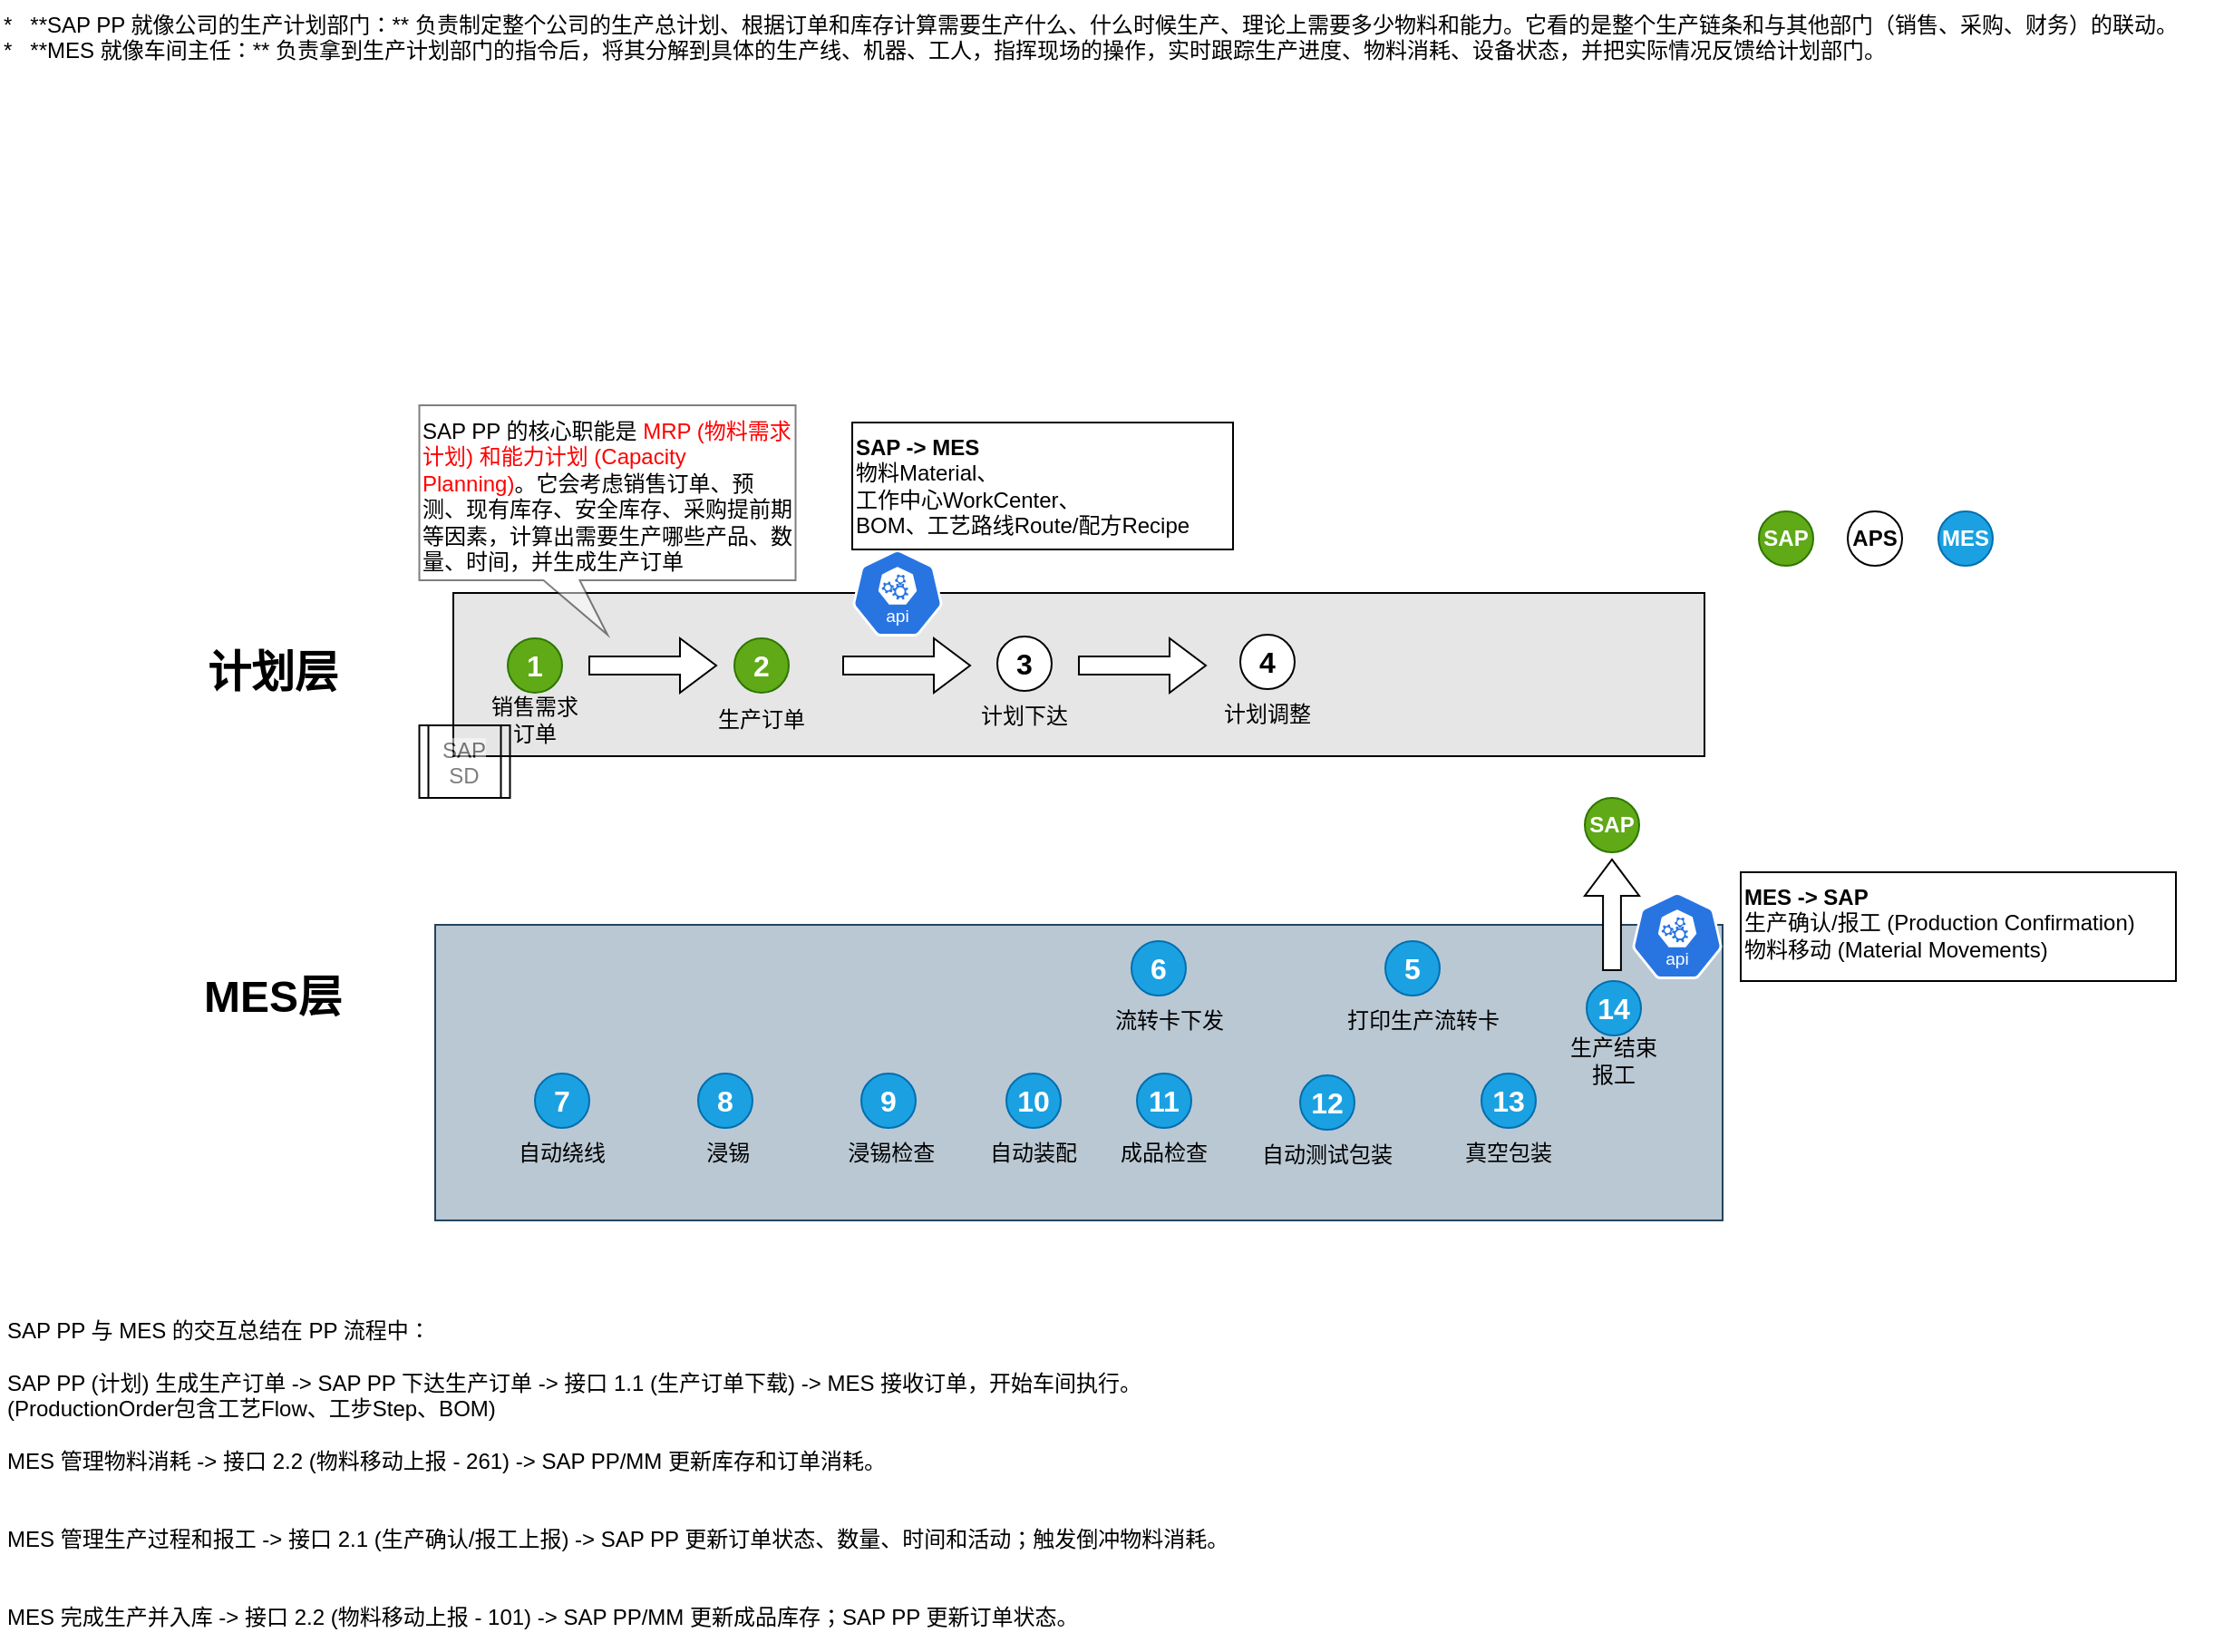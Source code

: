 <mxfile version="26.2.12">
  <diagram name="SAP-MES" id="LYEeIje9SqZyWHTVqlJM">
    <mxGraphModel dx="728" dy="388" grid="1" gridSize="10" guides="1" tooltips="1" connect="1" arrows="1" fold="1" page="1" pageScale="1" pageWidth="850" pageHeight="1100" math="0" shadow="0">
      <root>
        <mxCell id="0" />
        <mxCell id="1" parent="0" />
        <mxCell id="aC4bHIneP-dO9CCa_mvw-2" value="" style="rounded=0;whiteSpace=wrap;html=1;fillColor=#E6E6E6;" parent="1" vertex="1">
          <mxGeometry x="270" y="347" width="690" height="90" as="geometry" />
        </mxCell>
        <mxCell id="aC4bHIneP-dO9CCa_mvw-3" value="计划层" style="text;strokeColor=none;fillColor=none;html=1;fontSize=24;fontStyle=1;verticalAlign=middle;align=center;" parent="1" vertex="1">
          <mxGeometry x="120" y="371" width="100" height="40" as="geometry" />
        </mxCell>
        <mxCell id="aC4bHIneP-dO9CCa_mvw-4" value="" style="html=1;shadow=0;dashed=0;align=center;verticalAlign=middle;shape=mxgraph.arrows2.arrow;dy=0.67;dx=20;notch=0;" parent="1" vertex="1">
          <mxGeometry x="345" y="372" width="70" height="30" as="geometry" />
        </mxCell>
        <mxCell id="aC4bHIneP-dO9CCa_mvw-5" value="" style="group" parent="1" vertex="1" connectable="0">
          <mxGeometry x="285" y="372" width="60" height="70" as="geometry" />
        </mxCell>
        <mxCell id="aC4bHIneP-dO9CCa_mvw-6" value="1" style="ellipse;whiteSpace=wrap;html=1;aspect=fixed;rotation=0;strokeColor=#2D7600;gradientDirection=east;fillColor=#60a917;rounded=0;pointerEvents=0;fontFamily=Helvetica;fontSize=16;spacingTop=4;spacingBottom=4;spacingLeft=4;spacingRight=4;points=[];fontStyle=1;snapToPoint=0;fontColor=#ffffff;" parent="aC4bHIneP-dO9CCa_mvw-5" vertex="1">
          <mxGeometry x="15" width="30" height="30" as="geometry" />
        </mxCell>
        <mxCell id="aC4bHIneP-dO9CCa_mvw-7" value="销售需求订单" style="text;html=1;align=center;verticalAlign=middle;whiteSpace=wrap;rounded=0;" parent="aC4bHIneP-dO9CCa_mvw-5" vertex="1">
          <mxGeometry y="30" width="60" height="30" as="geometry" />
        </mxCell>
        <mxCell id="aC4bHIneP-dO9CCa_mvw-8" value="" style="group" parent="1" vertex="1" connectable="0">
          <mxGeometry x="410" y="372" width="60" height="60" as="geometry" />
        </mxCell>
        <mxCell id="aC4bHIneP-dO9CCa_mvw-9" value="2" style="ellipse;whiteSpace=wrap;html=1;aspect=fixed;rotation=0;strokeColor=#2D7600;gradientDirection=east;fillColor=#60a917;rounded=0;pointerEvents=0;fontFamily=Helvetica;fontSize=16;spacingTop=4;spacingBottom=4;spacingLeft=4;spacingRight=4;points=[];fontStyle=1;snapToPoint=0;fontColor=#ffffff;" parent="aC4bHIneP-dO9CCa_mvw-8" vertex="1">
          <mxGeometry x="15" width="30" height="30" as="geometry" />
        </mxCell>
        <mxCell id="aC4bHIneP-dO9CCa_mvw-10" value="生产订单" style="text;html=1;align=center;verticalAlign=middle;whiteSpace=wrap;rounded=0;" parent="aC4bHIneP-dO9CCa_mvw-8" vertex="1">
          <mxGeometry y="30" width="60" height="30" as="geometry" />
        </mxCell>
        <mxCell id="aC4bHIneP-dO9CCa_mvw-15" value="" style="html=1;shadow=0;dashed=0;align=center;verticalAlign=middle;shape=mxgraph.arrows2.arrow;dy=0.67;dx=20;notch=0;" parent="1" vertex="1">
          <mxGeometry x="485" y="372" width="70" height="30" as="geometry" />
        </mxCell>
        <mxCell id="aC4bHIneP-dO9CCa_mvw-16" value="SAP" style="ellipse;whiteSpace=wrap;html=1;aspect=fixed;rotation=0;strokeColor=#2D7600;gradientDirection=east;fillColor=#60a917;rounded=0;pointerEvents=0;fontFamily=Helvetica;fontSize=12;spacingTop=4;spacingBottom=4;spacingLeft=4;spacingRight=4;points=[];fontStyle=1;snapToPoint=0;fontColor=#ffffff;" parent="1" vertex="1">
          <mxGeometry x="990" y="302" width="30" height="30" as="geometry" />
        </mxCell>
        <mxCell id="aC4bHIneP-dO9CCa_mvw-17" value="" style="html=1;shadow=0;dashed=0;align=center;verticalAlign=middle;shape=mxgraph.arrows2.arrow;dy=0.67;dx=20;notch=0;" parent="1" vertex="1">
          <mxGeometry x="615" y="372" width="70" height="30" as="geometry" />
        </mxCell>
        <mxCell id="aC4bHIneP-dO9CCa_mvw-18" value="" style="group" parent="1" vertex="1" connectable="0">
          <mxGeometry x="555" y="370" width="62" height="60" as="geometry" />
        </mxCell>
        <mxCell id="aC4bHIneP-dO9CCa_mvw-19" value="" style="group" parent="aC4bHIneP-dO9CCa_mvw-18" vertex="1" connectable="0">
          <mxGeometry width="62" height="60" as="geometry" />
        </mxCell>
        <mxCell id="aC4bHIneP-dO9CCa_mvw-20" value="计划下达" style="text;html=1;align=center;verticalAlign=middle;whiteSpace=wrap;rounded=0;" parent="aC4bHIneP-dO9CCa_mvw-19" vertex="1">
          <mxGeometry y="30" width="60" height="30" as="geometry" />
        </mxCell>
        <mxCell id="aC4bHIneP-dO9CCa_mvw-21" value="3" style="ellipse;whiteSpace=wrap;html=1;aspect=fixed;rotation=0;gradientDirection=east;rounded=0;pointerEvents=0;fontFamily=Helvetica;fontSize=16;spacingTop=4;spacingBottom=4;spacingLeft=4;spacingRight=4;points=[];fontStyle=1;snapToPoint=0;" parent="aC4bHIneP-dO9CCa_mvw-18" vertex="1">
          <mxGeometry x="15" y="1" width="30" height="30" as="geometry" />
        </mxCell>
        <mxCell id="aC4bHIneP-dO9CCa_mvw-22" value="" style="group" parent="1" vertex="1" connectable="0">
          <mxGeometry x="689" y="369" width="62" height="60" as="geometry" />
        </mxCell>
        <mxCell id="aC4bHIneP-dO9CCa_mvw-23" value="" style="group" parent="aC4bHIneP-dO9CCa_mvw-22" vertex="1" connectable="0">
          <mxGeometry width="62" height="60" as="geometry" />
        </mxCell>
        <mxCell id="aC4bHIneP-dO9CCa_mvw-24" value="计划调整" style="text;html=1;align=center;verticalAlign=middle;whiteSpace=wrap;rounded=0;" parent="aC4bHIneP-dO9CCa_mvw-23" vertex="1">
          <mxGeometry y="30" width="60" height="30" as="geometry" />
        </mxCell>
        <mxCell id="aC4bHIneP-dO9CCa_mvw-25" value="4" style="ellipse;whiteSpace=wrap;html=1;aspect=fixed;rotation=0;gradientDirection=east;rounded=0;pointerEvents=0;fontFamily=Helvetica;fontSize=16;spacingTop=4;spacingBottom=4;spacingLeft=4;spacingRight=4;points=[];fontStyle=1;snapToPoint=0;" parent="aC4bHIneP-dO9CCa_mvw-22" vertex="1">
          <mxGeometry x="15" y="1" width="30" height="30" as="geometry" />
        </mxCell>
        <mxCell id="aC4bHIneP-dO9CCa_mvw-26" value="APS" style="ellipse;whiteSpace=wrap;html=1;aspect=fixed;rotation=0;gradientDirection=east;rounded=0;pointerEvents=0;fontFamily=Helvetica;fontSize=12;spacingTop=4;spacingBottom=4;spacingLeft=4;spacingRight=4;points=[];fontStyle=1;snapToPoint=0;" parent="1" vertex="1">
          <mxGeometry x="1039" y="302" width="30" height="30" as="geometry" />
        </mxCell>
        <mxCell id="aC4bHIneP-dO9CCa_mvw-28" value="MES层" style="text;strokeColor=none;fillColor=none;html=1;fontSize=24;fontStyle=1;verticalAlign=middle;align=center;" parent="1" vertex="1">
          <mxGeometry x="120" y="550" width="100" height="40" as="geometry" />
        </mxCell>
        <mxCell id="aC4bHIneP-dO9CCa_mvw-33" value="MES" style="ellipse;whiteSpace=wrap;html=1;aspect=fixed;rotation=0;gradientDirection=east;rounded=0;pointerEvents=0;fontFamily=Helvetica;fontSize=12;spacingTop=4;spacingBottom=4;spacingLeft=4;spacingRight=4;points=[];fontStyle=1;snapToPoint=0;fillColor=#1ba1e2;fontColor=#ffffff;strokeColor=#006EAF;" parent="1" vertex="1">
          <mxGeometry x="1089" y="302" width="30" height="30" as="geometry" />
        </mxCell>
        <mxCell id="aC4bHIneP-dO9CCa_mvw-69" value="&lt;span style=&quot;&quot;&gt;SAP PP 的核心职能是&lt;font style=&quot;color: rgb(255, 0, 0);&quot;&gt; MRP (物料需求计划) 和能力计划 (Capacity Planning)&lt;/font&gt;。它会考虑销售订单、预测、现有库存、安全库存、采购提前期等因素，计算出需要生产哪些产品、数量、时间，并生成生产订单&lt;/span&gt;" style="shape=callout;whiteSpace=wrap;html=1;perimeter=calloutPerimeter;opacity=50;size=30;position=0.33;verticalAlign=top;align=left;" parent="1" vertex="1">
          <mxGeometry x="251.25" y="243.5" width="207.5" height="126.5" as="geometry" />
        </mxCell>
        <mxCell id="aC4bHIneP-dO9CCa_mvw-70" value="&lt;div&gt;*&amp;nbsp; &amp;nbsp;**SAP PP 就像公司的生产计划部门：** 负责制定整个公司的生产总计划、根据订单和库存计算需要生产什么、什么时候生产、理论上需要多少物料和能力。它看的是整个生产链条和与其他部门（销售、采购、财务）的联动。&lt;/div&gt;&lt;div&gt;*&amp;nbsp; &amp;nbsp;**MES 就像车间主任：** 负责拿到生产计划部门的指令后，将其分解到具体的生产线、机器、工人，指挥现场的操作，实时跟踪生产进度、物料消耗、设备状态，并把实际情况反馈给计划部门。&lt;/div&gt;" style="text;html=1;align=left;verticalAlign=top;resizable=0;points=[];autosize=1;strokeColor=none;fillColor=none;" parent="1" vertex="1">
          <mxGeometry x="20" y="20" width="1220" height="40" as="geometry" />
        </mxCell>
        <mxCell id="aC4bHIneP-dO9CCa_mvw-72" value="SAP&lt;div&gt;SD&lt;/div&gt;" style="shape=process;whiteSpace=wrap;html=1;backgroundOutline=1;align=center;verticalAlign=top;fontFamily=Helvetica;fontSize=12;fontColor=default;autosize=1;resizable=0;fillColor=none;gradientColor=none;textOpacity=50;labelBackgroundColor=default;" parent="1" vertex="1">
          <mxGeometry x="251.25" y="420" width="50" height="40" as="geometry" />
        </mxCell>
        <mxCell id="aC4bHIneP-dO9CCa_mvw-76" value="" style="aspect=fixed;sketch=0;html=1;dashed=0;whitespace=wrap;verticalLabelPosition=bottom;verticalAlign=top;fillColor=#2875E2;strokeColor=#ffffff;points=[[0.005,0.63,0],[0.1,0.2,0],[0.9,0.2,0],[0.5,0,0],[0.995,0.63,0],[0.72,0.99,0],[0.5,1,0],[0.28,0.99,0]];shape=mxgraph.kubernetes.icon2;kubernetesLabel=1;prIcon=api;align=left;fontFamily=Helvetica;fontSize=12;fontColor=default;autosize=1;resizable=0;" parent="1" vertex="1">
          <mxGeometry x="490" y="323" width="50" height="48" as="geometry" />
        </mxCell>
        <mxCell id="aC4bHIneP-dO9CCa_mvw-95" value="SAP" style="ellipse;whiteSpace=wrap;html=1;aspect=fixed;rotation=0;strokeColor=#2D7600;gradientDirection=east;fillColor=#60a917;rounded=0;pointerEvents=0;fontFamily=Helvetica;fontSize=12;spacingTop=4;spacingBottom=4;spacingLeft=4;spacingRight=4;points=[];fontStyle=1;snapToPoint=0;fontColor=#ffffff;" parent="1" vertex="1">
          <mxGeometry x="894" y="460" width="30" height="30" as="geometry" />
        </mxCell>
        <mxCell id="aC4bHIneP-dO9CCa_mvw-99" value="&lt;div&gt;&lt;b&gt;SAP -&amp;gt; MES&lt;/b&gt;&lt;/div&gt;&lt;div&gt;物料Material、&lt;/div&gt;&lt;div&gt;工作中心WorkCenter、&lt;/div&gt;&lt;div&gt;BOM、&lt;span style=&quot;background-color: transparent; color: light-dark(rgb(0, 0, 0), rgb(255, 255, 255));&quot;&gt;工艺路线Route/配方Recipe&lt;/span&gt;&lt;/div&gt;" style="rounded=0;whiteSpace=wrap;html=1;align=left;verticalAlign=top;fontFamily=Helvetica;fontSize=12;fontColor=default;autosize=1;resizable=0;fillColor=none;gradientColor=none;" parent="1" vertex="1">
          <mxGeometry x="490" y="253" width="210" height="70" as="geometry" />
        </mxCell>
        <mxCell id="aC4bHIneP-dO9CCa_mvw-100" value="&lt;div&gt;&lt;b&gt;MES -&amp;gt; SAP&lt;/b&gt;&lt;/div&gt;&lt;div&gt;&lt;span style=&quot;background-color: transparent;&quot;&gt;生产确认/报工 (Production Confirmation)&lt;/span&gt;&lt;/div&gt;&lt;div&gt;&lt;span style=&quot;background-color: transparent;&quot;&gt;物料移动 (Material Movements)&lt;/span&gt;&lt;/div&gt;" style="rounded=0;whiteSpace=wrap;html=1;align=left;verticalAlign=top;fontFamily=Helvetica;fontSize=12;fontColor=default;autosize=1;resizable=0;fillColor=none;gradientColor=none;" parent="1" vertex="1">
          <mxGeometry x="980" y="501" width="240" height="60" as="geometry" />
        </mxCell>
        <mxCell id="aC4bHIneP-dO9CCa_mvw-27" value="" style="rounded=0;whiteSpace=wrap;html=1;fillColor=#bac8d3;strokeColor=#23445d;" parent="1" vertex="1">
          <mxGeometry x="260" y="530" width="710" height="163" as="geometry" />
        </mxCell>
        <mxCell id="aC4bHIneP-dO9CCa_mvw-29" value="" style="group" parent="1" vertex="1" connectable="0">
          <mxGeometry x="769" y="538" width="90" height="60" as="geometry" />
        </mxCell>
        <mxCell id="aC4bHIneP-dO9CCa_mvw-30" value="" style="group" parent="aC4bHIneP-dO9CCa_mvw-29" vertex="1" connectable="0">
          <mxGeometry width="90" height="60" as="geometry" />
        </mxCell>
        <mxCell id="aC4bHIneP-dO9CCa_mvw-31" value="打印生产流转卡" style="text;html=1;align=center;verticalAlign=middle;whiteSpace=wrap;rounded=0;" parent="aC4bHIneP-dO9CCa_mvw-30" vertex="1">
          <mxGeometry x="-9" y="30" width="90" height="30" as="geometry" />
        </mxCell>
        <mxCell id="aC4bHIneP-dO9CCa_mvw-32" value="5" style="ellipse;whiteSpace=wrap;html=1;aspect=fixed;rotation=0;gradientDirection=east;rounded=0;pointerEvents=0;fontFamily=Helvetica;fontSize=16;spacingTop=4;spacingBottom=4;spacingLeft=4;spacingRight=4;points=[];fontStyle=1;snapToPoint=0;fillColor=#1ba1e2;fontColor=#ffffff;strokeColor=#006EAF;" parent="aC4bHIneP-dO9CCa_mvw-29" vertex="1">
          <mxGeometry x="15" y="1" width="30" height="30" as="geometry" />
        </mxCell>
        <mxCell id="aC4bHIneP-dO9CCa_mvw-34" value="" style="group" parent="1" vertex="1" connectable="0">
          <mxGeometry x="629" y="538" width="90" height="60" as="geometry" />
        </mxCell>
        <mxCell id="aC4bHIneP-dO9CCa_mvw-35" value="" style="group" parent="aC4bHIneP-dO9CCa_mvw-34" vertex="1" connectable="0">
          <mxGeometry width="90" height="60" as="geometry" />
        </mxCell>
        <mxCell id="aC4bHIneP-dO9CCa_mvw-36" value="流转卡下发" style="text;html=1;align=center;verticalAlign=middle;whiteSpace=wrap;rounded=0;" parent="aC4bHIneP-dO9CCa_mvw-35" vertex="1">
          <mxGeometry x="-9" y="30" width="90" height="30" as="geometry" />
        </mxCell>
        <mxCell id="aC4bHIneP-dO9CCa_mvw-37" value="6" style="ellipse;whiteSpace=wrap;html=1;aspect=fixed;rotation=0;gradientDirection=east;rounded=0;pointerEvents=0;fontFamily=Helvetica;fontSize=16;spacingTop=4;spacingBottom=4;spacingLeft=4;spacingRight=4;points=[];fontStyle=1;snapToPoint=0;fillColor=#1ba1e2;fontColor=#ffffff;strokeColor=#006EAF;" parent="aC4bHIneP-dO9CCa_mvw-34" vertex="1">
          <mxGeometry x="15" y="1" width="30" height="30" as="geometry" />
        </mxCell>
        <mxCell id="aC4bHIneP-dO9CCa_mvw-38" value="" style="group" parent="1" vertex="1" connectable="0">
          <mxGeometry x="300" y="611" width="90" height="60" as="geometry" />
        </mxCell>
        <mxCell id="aC4bHIneP-dO9CCa_mvw-39" value="" style="group" parent="aC4bHIneP-dO9CCa_mvw-38" vertex="1" connectable="0">
          <mxGeometry width="90" height="60" as="geometry" />
        </mxCell>
        <mxCell id="aC4bHIneP-dO9CCa_mvw-40" value="自动绕线" style="text;html=1;align=center;verticalAlign=middle;whiteSpace=wrap;rounded=0;" parent="aC4bHIneP-dO9CCa_mvw-39" vertex="1">
          <mxGeometry x="-15" y="30" width="90" height="30" as="geometry" />
        </mxCell>
        <mxCell id="aC4bHIneP-dO9CCa_mvw-41" value="7" style="ellipse;whiteSpace=wrap;html=1;aspect=fixed;rotation=0;gradientDirection=east;rounded=0;pointerEvents=0;fontFamily=Helvetica;fontSize=16;spacingTop=4;spacingBottom=4;spacingLeft=4;spacingRight=4;points=[];fontStyle=1;snapToPoint=0;fillColor=#1ba1e2;fontColor=#ffffff;strokeColor=#006EAF;" parent="aC4bHIneP-dO9CCa_mvw-38" vertex="1">
          <mxGeometry x="15" y="1" width="30" height="30" as="geometry" />
        </mxCell>
        <mxCell id="aC4bHIneP-dO9CCa_mvw-42" value="" style="group" parent="1" vertex="1" connectable="0">
          <mxGeometry x="390" y="611" width="90" height="60" as="geometry" />
        </mxCell>
        <mxCell id="aC4bHIneP-dO9CCa_mvw-43" value="" style="group" parent="aC4bHIneP-dO9CCa_mvw-42" vertex="1" connectable="0">
          <mxGeometry width="90" height="60" as="geometry" />
        </mxCell>
        <mxCell id="aC4bHIneP-dO9CCa_mvw-44" value="&amp;nbsp;浸锡" style="text;html=1;align=center;verticalAlign=middle;whiteSpace=wrap;rounded=0;" parent="aC4bHIneP-dO9CCa_mvw-43" vertex="1">
          <mxGeometry x="-15" y="30" width="90" height="30" as="geometry" />
        </mxCell>
        <mxCell id="aC4bHIneP-dO9CCa_mvw-45" value="8" style="ellipse;whiteSpace=wrap;html=1;aspect=fixed;rotation=0;gradientDirection=east;rounded=0;pointerEvents=0;fontFamily=Helvetica;fontSize=16;spacingTop=4;spacingBottom=4;spacingLeft=4;spacingRight=4;points=[];fontStyle=1;snapToPoint=0;fillColor=#1ba1e2;fontColor=#ffffff;strokeColor=#006EAF;" parent="aC4bHIneP-dO9CCa_mvw-42" vertex="1">
          <mxGeometry x="15" y="1" width="30" height="30" as="geometry" />
        </mxCell>
        <mxCell id="aC4bHIneP-dO9CCa_mvw-46" value="" style="group" parent="1" vertex="1" connectable="0">
          <mxGeometry x="480" y="611" width="90" height="60" as="geometry" />
        </mxCell>
        <mxCell id="aC4bHIneP-dO9CCa_mvw-47" value="" style="group" parent="aC4bHIneP-dO9CCa_mvw-46" vertex="1" connectable="0">
          <mxGeometry width="90" height="60" as="geometry" />
        </mxCell>
        <mxCell id="aC4bHIneP-dO9CCa_mvw-48" value="&amp;nbsp;浸锡检查" style="text;html=1;align=center;verticalAlign=middle;whiteSpace=wrap;rounded=0;" parent="aC4bHIneP-dO9CCa_mvw-47" vertex="1">
          <mxGeometry x="-15" y="30" width="90" height="30" as="geometry" />
        </mxCell>
        <mxCell id="aC4bHIneP-dO9CCa_mvw-49" value="9" style="ellipse;whiteSpace=wrap;html=1;aspect=fixed;rotation=0;gradientDirection=east;rounded=0;pointerEvents=0;fontFamily=Helvetica;fontSize=16;spacingTop=4;spacingBottom=4;spacingLeft=4;spacingRight=4;points=[];fontStyle=1;snapToPoint=0;fillColor=#1ba1e2;fontColor=#ffffff;strokeColor=#006EAF;" parent="aC4bHIneP-dO9CCa_mvw-46" vertex="1">
          <mxGeometry x="15" y="1" width="30" height="30" as="geometry" />
        </mxCell>
        <mxCell id="aC4bHIneP-dO9CCa_mvw-50" value="" style="group" parent="1" vertex="1" connectable="0">
          <mxGeometry x="560" y="611" width="90" height="60" as="geometry" />
        </mxCell>
        <mxCell id="aC4bHIneP-dO9CCa_mvw-51" value="" style="group" parent="aC4bHIneP-dO9CCa_mvw-50" vertex="1" connectable="0">
          <mxGeometry width="90" height="60" as="geometry" />
        </mxCell>
        <mxCell id="aC4bHIneP-dO9CCa_mvw-52" value="自动装配" style="text;html=1;align=center;verticalAlign=middle;whiteSpace=wrap;rounded=0;" parent="aC4bHIneP-dO9CCa_mvw-51" vertex="1">
          <mxGeometry x="-15" y="30" width="90" height="30" as="geometry" />
        </mxCell>
        <mxCell id="aC4bHIneP-dO9CCa_mvw-53" value="10" style="ellipse;whiteSpace=wrap;html=1;aspect=fixed;rotation=0;gradientDirection=east;rounded=0;pointerEvents=0;fontFamily=Helvetica;fontSize=16;spacingTop=4;spacingBottom=4;spacingLeft=4;spacingRight=4;points=[];fontStyle=1;snapToPoint=0;fillColor=#1ba1e2;fontColor=#ffffff;strokeColor=#006EAF;" parent="aC4bHIneP-dO9CCa_mvw-50" vertex="1">
          <mxGeometry x="15" y="1" width="30" height="30" as="geometry" />
        </mxCell>
        <mxCell id="aC4bHIneP-dO9CCa_mvw-54" value="" style="group" parent="1" vertex="1" connectable="0">
          <mxGeometry x="632" y="611" width="90" height="60" as="geometry" />
        </mxCell>
        <mxCell id="aC4bHIneP-dO9CCa_mvw-55" value="" style="group" parent="aC4bHIneP-dO9CCa_mvw-54" vertex="1" connectable="0">
          <mxGeometry width="90" height="60" as="geometry" />
        </mxCell>
        <mxCell id="aC4bHIneP-dO9CCa_mvw-56" value="成品检查" style="text;html=1;align=center;verticalAlign=middle;whiteSpace=wrap;rounded=0;" parent="aC4bHIneP-dO9CCa_mvw-55" vertex="1">
          <mxGeometry x="-15" y="30" width="90" height="30" as="geometry" />
        </mxCell>
        <mxCell id="aC4bHIneP-dO9CCa_mvw-57" value="11" style="ellipse;whiteSpace=wrap;html=1;aspect=fixed;rotation=0;gradientDirection=east;rounded=0;pointerEvents=0;fontFamily=Helvetica;fontSize=16;spacingTop=4;spacingBottom=4;spacingLeft=4;spacingRight=4;points=[];fontStyle=1;snapToPoint=0;fillColor=#1ba1e2;fontColor=#ffffff;strokeColor=#006EAF;" parent="aC4bHIneP-dO9CCa_mvw-54" vertex="1">
          <mxGeometry x="15" y="1" width="30" height="30" as="geometry" />
        </mxCell>
        <mxCell id="aC4bHIneP-dO9CCa_mvw-58" value="" style="group" parent="1" vertex="1" connectable="0">
          <mxGeometry x="722" y="612" width="90" height="60" as="geometry" />
        </mxCell>
        <mxCell id="aC4bHIneP-dO9CCa_mvw-59" value="" style="group" parent="aC4bHIneP-dO9CCa_mvw-58" vertex="1" connectable="0">
          <mxGeometry width="90" height="60" as="geometry" />
        </mxCell>
        <mxCell id="aC4bHIneP-dO9CCa_mvw-60" value="自动测试包装" style="text;html=1;align=center;verticalAlign=middle;whiteSpace=wrap;rounded=0;" parent="aC4bHIneP-dO9CCa_mvw-59" vertex="1">
          <mxGeometry x="-15" y="30" width="90" height="30" as="geometry" />
        </mxCell>
        <mxCell id="aC4bHIneP-dO9CCa_mvw-61" value="12" style="ellipse;whiteSpace=wrap;html=1;aspect=fixed;rotation=0;gradientDirection=east;rounded=0;pointerEvents=0;fontFamily=Helvetica;fontSize=16;spacingTop=4;spacingBottom=4;spacingLeft=4;spacingRight=4;points=[];fontStyle=1;snapToPoint=0;fillColor=#1ba1e2;fontColor=#ffffff;strokeColor=#006EAF;" parent="aC4bHIneP-dO9CCa_mvw-58" vertex="1">
          <mxGeometry x="15" y="1" width="30" height="30" as="geometry" />
        </mxCell>
        <mxCell id="aC4bHIneP-dO9CCa_mvw-62" value="" style="group" parent="1" vertex="1" connectable="0">
          <mxGeometry x="822" y="611" width="90" height="60" as="geometry" />
        </mxCell>
        <mxCell id="aC4bHIneP-dO9CCa_mvw-63" value="" style="group" parent="aC4bHIneP-dO9CCa_mvw-62" vertex="1" connectable="0">
          <mxGeometry width="90" height="60" as="geometry" />
        </mxCell>
        <mxCell id="aC4bHIneP-dO9CCa_mvw-64" value="真空包装" style="text;html=1;align=center;verticalAlign=middle;whiteSpace=wrap;rounded=0;" parent="aC4bHIneP-dO9CCa_mvw-63" vertex="1">
          <mxGeometry x="-15" y="30" width="90" height="30" as="geometry" />
        </mxCell>
        <mxCell id="aC4bHIneP-dO9CCa_mvw-65" value="13" style="ellipse;whiteSpace=wrap;html=1;aspect=fixed;rotation=0;gradientDirection=east;rounded=0;pointerEvents=0;fontFamily=Helvetica;fontSize=16;spacingTop=4;spacingBottom=4;spacingLeft=4;spacingRight=4;points=[];fontStyle=1;snapToPoint=0;fillColor=#1ba1e2;fontColor=#ffffff;strokeColor=#006EAF;" parent="aC4bHIneP-dO9CCa_mvw-62" vertex="1">
          <mxGeometry x="15" y="1" width="30" height="30" as="geometry" />
        </mxCell>
        <mxCell id="aC4bHIneP-dO9CCa_mvw-89" value="" style="group" parent="1" vertex="1" connectable="0">
          <mxGeometry x="880" y="560" width="90" height="60" as="geometry" />
        </mxCell>
        <mxCell id="aC4bHIneP-dO9CCa_mvw-90" value="" style="group" parent="aC4bHIneP-dO9CCa_mvw-89" vertex="1" connectable="0">
          <mxGeometry width="90" height="60" as="geometry" />
        </mxCell>
        <mxCell id="aC4bHIneP-dO9CCa_mvw-91" value="生产结束&lt;div&gt;报工&lt;/div&gt;" style="text;html=1;align=center;verticalAlign=middle;whiteSpace=wrap;rounded=0;" parent="aC4bHIneP-dO9CCa_mvw-90" vertex="1">
          <mxGeometry x="-15" y="30" width="90" height="30" as="geometry" />
        </mxCell>
        <mxCell id="aC4bHIneP-dO9CCa_mvw-92" value="14" style="ellipse;whiteSpace=wrap;html=1;aspect=fixed;rotation=0;gradientDirection=east;rounded=0;pointerEvents=0;fontFamily=Helvetica;fontSize=16;spacingTop=4;spacingBottom=4;spacingLeft=4;spacingRight=4;points=[];fontStyle=1;snapToPoint=0;fillColor=#1ba1e2;fontColor=#ffffff;strokeColor=#006EAF;" parent="aC4bHIneP-dO9CCa_mvw-89" vertex="1">
          <mxGeometry x="15" y="1" width="30" height="30" as="geometry" />
        </mxCell>
        <mxCell id="aC4bHIneP-dO9CCa_mvw-94" value="" style="aspect=fixed;sketch=0;html=1;dashed=0;whitespace=wrap;verticalLabelPosition=bottom;verticalAlign=top;fillColor=#2875E2;strokeColor=#ffffff;points=[[0.005,0.63,0],[0.1,0.2,0],[0.9,0.2,0],[0.5,0,0],[0.995,0.63,0],[0.72,0.99,0],[0.5,1,0],[0.28,0.99,0]];shape=mxgraph.kubernetes.icon2;kubernetesLabel=1;prIcon=api;align=left;fontFamily=Helvetica;fontSize=12;fontColor=default;autosize=1;resizable=0;" parent="1" vertex="1">
          <mxGeometry x="920" y="512" width="50" height="48" as="geometry" />
        </mxCell>
        <mxCell id="aC4bHIneP-dO9CCa_mvw-86" value="" style="html=1;shadow=0;dashed=0;align=center;verticalAlign=middle;shape=mxgraph.arrows2.arrow;dy=0.67;dx=20;notch=0;rotation=-90;" parent="1" vertex="1">
          <mxGeometry x="878.5" y="509.5" width="61" height="30" as="geometry" />
        </mxCell>
        <mxCell id="AV-T7ivkpBCSLv4Ltf37-1" value="&lt;div&gt;SAP PP 与 MES 的交互总结在 PP 流程中：&lt;/div&gt;&lt;div&gt;&lt;br&gt;&lt;/div&gt;&lt;div&gt;SAP PP (计划) 生成生产订单 -&amp;gt; SAP PP 下达生产订单 -&amp;gt; 接口 1.1 (生产订单下载) -&amp;gt; MES 接收订单，开始车间执行。&lt;/div&gt;&lt;div&gt;(ProductionOrder包含工艺Flow、工步Step、BOM)&lt;/div&gt;&lt;div&gt;&lt;br&gt;&lt;/div&gt;&lt;div&gt;MES 管理物料消耗 -&amp;gt; 接口 2.2 (物料移动上报 - 261) -&amp;gt; SAP PP/MM 更新库存和订单消耗。&lt;/div&gt;&lt;div&gt;&lt;br&gt;&lt;/div&gt;&lt;div&gt;&lt;br&gt;&lt;/div&gt;&lt;div&gt;MES 管理生产过程和报工 -&amp;gt; 接口 2.1 (生产确认/报工上报) -&amp;gt; SAP PP 更新订单状态、数量、时间和活动；触发倒冲物料消耗。&lt;/div&gt;&lt;div&gt;&lt;br&gt;&lt;/div&gt;&lt;div&gt;&lt;br&gt;&lt;/div&gt;&lt;div&gt;MES 完成生产并入库 -&amp;gt; 接口 2.2 (物料移动上报 - 101) -&amp;gt; SAP PP/MM 更新成品库存；SAP PP 更新订单状态。&lt;/div&gt;" style="text;html=1;align=left;verticalAlign=top;resizable=0;points=[];autosize=1;strokeColor=none;fillColor=none;" vertex="1" parent="1">
          <mxGeometry x="22" y="740" width="700" height="190" as="geometry" />
        </mxCell>
      </root>
    </mxGraphModel>
  </diagram>
</mxfile>
